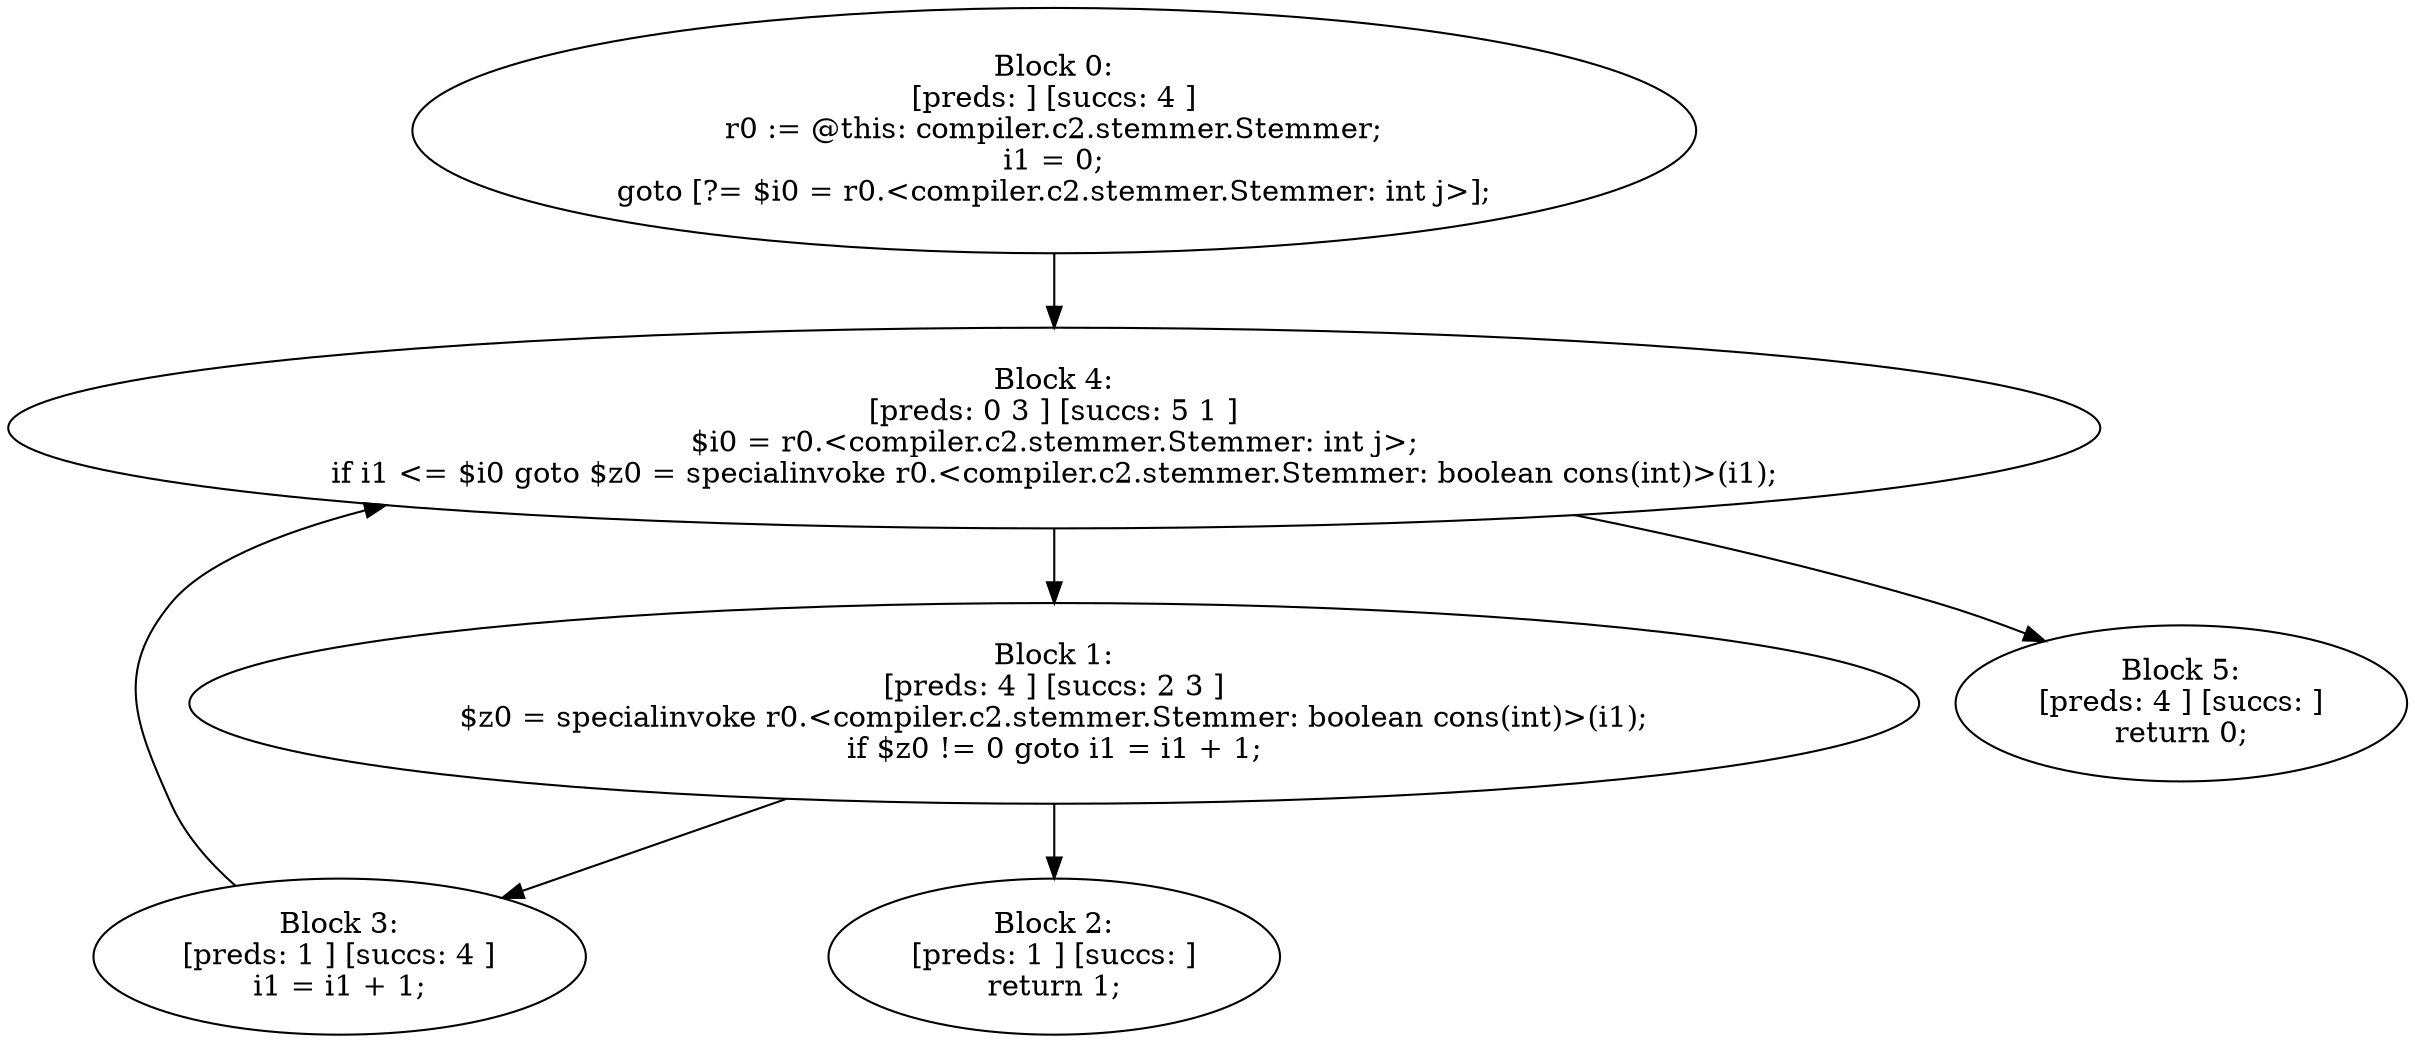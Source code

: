 digraph "unitGraph" {
    "Block 0:
[preds: ] [succs: 4 ]
r0 := @this: compiler.c2.stemmer.Stemmer;
i1 = 0;
goto [?= $i0 = r0.<compiler.c2.stemmer.Stemmer: int j>];
"
    "Block 1:
[preds: 4 ] [succs: 2 3 ]
$z0 = specialinvoke r0.<compiler.c2.stemmer.Stemmer: boolean cons(int)>(i1);
if $z0 != 0 goto i1 = i1 + 1;
"
    "Block 2:
[preds: 1 ] [succs: ]
return 1;
"
    "Block 3:
[preds: 1 ] [succs: 4 ]
i1 = i1 + 1;
"
    "Block 4:
[preds: 0 3 ] [succs: 5 1 ]
$i0 = r0.<compiler.c2.stemmer.Stemmer: int j>;
if i1 <= $i0 goto $z0 = specialinvoke r0.<compiler.c2.stemmer.Stemmer: boolean cons(int)>(i1);
"
    "Block 5:
[preds: 4 ] [succs: ]
return 0;
"
    "Block 0:
[preds: ] [succs: 4 ]
r0 := @this: compiler.c2.stemmer.Stemmer;
i1 = 0;
goto [?= $i0 = r0.<compiler.c2.stemmer.Stemmer: int j>];
"->"Block 4:
[preds: 0 3 ] [succs: 5 1 ]
$i0 = r0.<compiler.c2.stemmer.Stemmer: int j>;
if i1 <= $i0 goto $z0 = specialinvoke r0.<compiler.c2.stemmer.Stemmer: boolean cons(int)>(i1);
";
    "Block 1:
[preds: 4 ] [succs: 2 3 ]
$z0 = specialinvoke r0.<compiler.c2.stemmer.Stemmer: boolean cons(int)>(i1);
if $z0 != 0 goto i1 = i1 + 1;
"->"Block 2:
[preds: 1 ] [succs: ]
return 1;
";
    "Block 1:
[preds: 4 ] [succs: 2 3 ]
$z0 = specialinvoke r0.<compiler.c2.stemmer.Stemmer: boolean cons(int)>(i1);
if $z0 != 0 goto i1 = i1 + 1;
"->"Block 3:
[preds: 1 ] [succs: 4 ]
i1 = i1 + 1;
";
    "Block 3:
[preds: 1 ] [succs: 4 ]
i1 = i1 + 1;
"->"Block 4:
[preds: 0 3 ] [succs: 5 1 ]
$i0 = r0.<compiler.c2.stemmer.Stemmer: int j>;
if i1 <= $i0 goto $z0 = specialinvoke r0.<compiler.c2.stemmer.Stemmer: boolean cons(int)>(i1);
";
    "Block 4:
[preds: 0 3 ] [succs: 5 1 ]
$i0 = r0.<compiler.c2.stemmer.Stemmer: int j>;
if i1 <= $i0 goto $z0 = specialinvoke r0.<compiler.c2.stemmer.Stemmer: boolean cons(int)>(i1);
"->"Block 5:
[preds: 4 ] [succs: ]
return 0;
";
    "Block 4:
[preds: 0 3 ] [succs: 5 1 ]
$i0 = r0.<compiler.c2.stemmer.Stemmer: int j>;
if i1 <= $i0 goto $z0 = specialinvoke r0.<compiler.c2.stemmer.Stemmer: boolean cons(int)>(i1);
"->"Block 1:
[preds: 4 ] [succs: 2 3 ]
$z0 = specialinvoke r0.<compiler.c2.stemmer.Stemmer: boolean cons(int)>(i1);
if $z0 != 0 goto i1 = i1 + 1;
";
}
